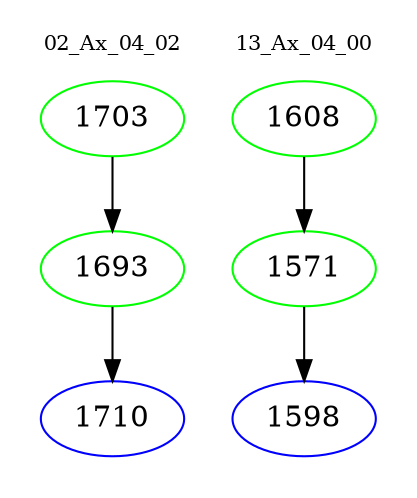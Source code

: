 digraph{
subgraph cluster_0 {
color = white
label = "02_Ax_04_02";
fontsize=10;
T0_1703 [label="1703", color="green"]
T0_1703 -> T0_1693 [color="black"]
T0_1693 [label="1693", color="green"]
T0_1693 -> T0_1710 [color="black"]
T0_1710 [label="1710", color="blue"]
}
subgraph cluster_1 {
color = white
label = "13_Ax_04_00";
fontsize=10;
T1_1608 [label="1608", color="green"]
T1_1608 -> T1_1571 [color="black"]
T1_1571 [label="1571", color="green"]
T1_1571 -> T1_1598 [color="black"]
T1_1598 [label="1598", color="blue"]
}
}
